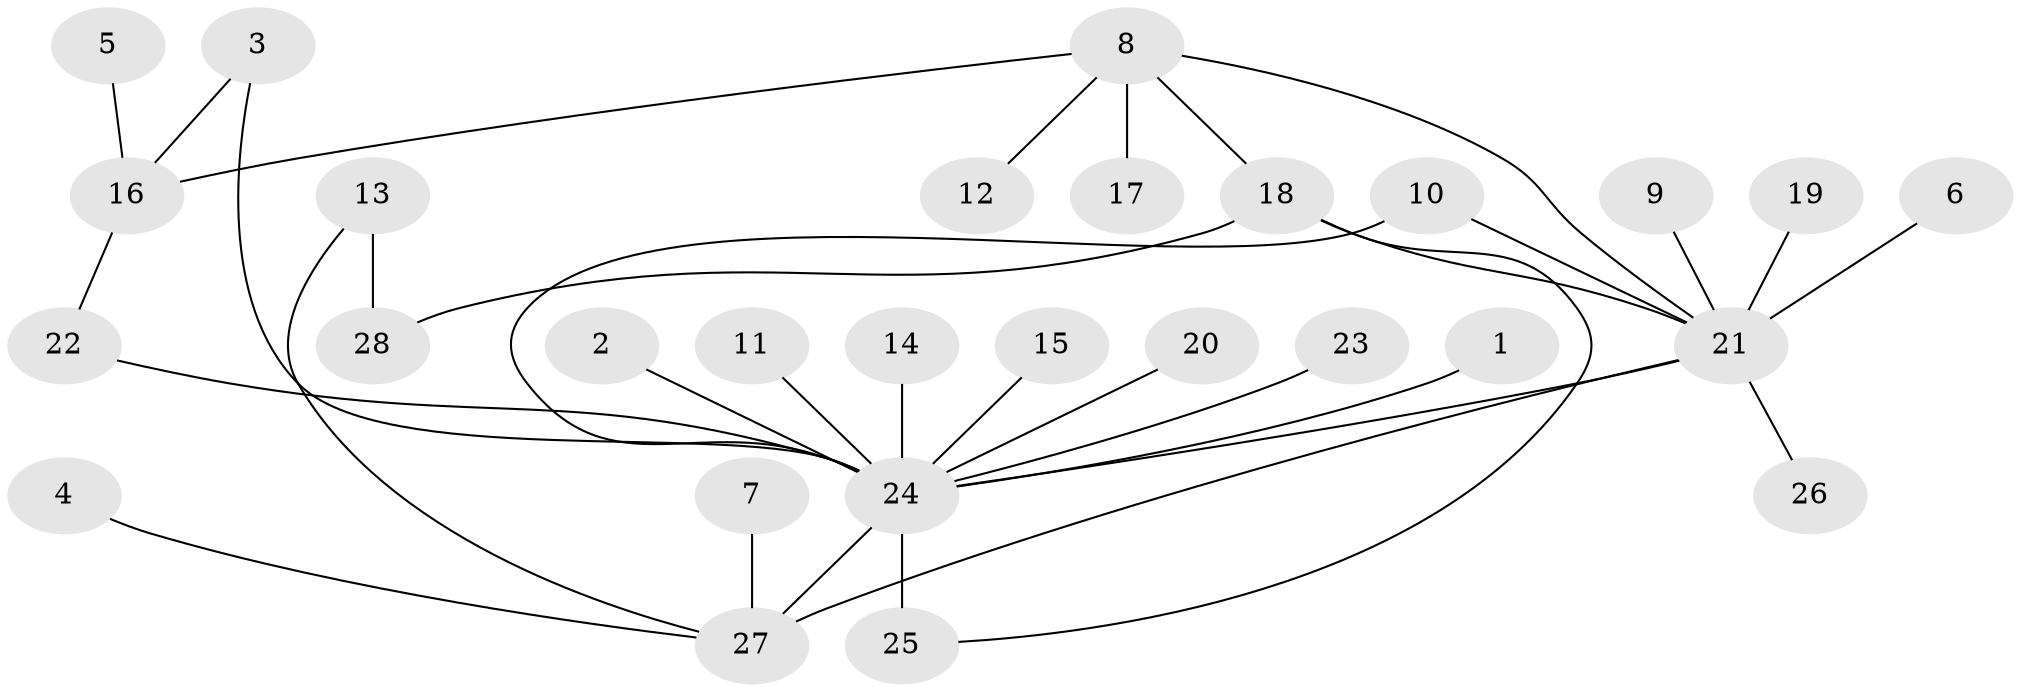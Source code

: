 // original degree distribution, {13: 0.01098901098901099, 9: 0.02197802197802198, 19: 0.01098901098901099, 6: 0.01098901098901099, 1: 0.5824175824175825, 2: 0.21978021978021978, 8: 0.01098901098901099, 3: 0.07692307692307693, 4: 0.054945054945054944}
// Generated by graph-tools (version 1.1) at 2025/36/03/04/25 23:36:56]
// undirected, 28 vertices, 34 edges
graph export_dot {
  node [color=gray90,style=filled];
  1;
  2;
  3;
  4;
  5;
  6;
  7;
  8;
  9;
  10;
  11;
  12;
  13;
  14;
  15;
  16;
  17;
  18;
  19;
  20;
  21;
  22;
  23;
  24;
  25;
  26;
  27;
  28;
  1 -- 24 [weight=1.0];
  2 -- 24 [weight=1.0];
  3 -- 16 [weight=1.0];
  3 -- 24 [weight=1.0];
  4 -- 27 [weight=1.0];
  5 -- 16 [weight=1.0];
  6 -- 21 [weight=1.0];
  7 -- 27 [weight=1.0];
  8 -- 12 [weight=1.0];
  8 -- 16 [weight=1.0];
  8 -- 17 [weight=1.0];
  8 -- 18 [weight=1.0];
  8 -- 21 [weight=1.0];
  9 -- 21 [weight=1.0];
  10 -- 21 [weight=1.0];
  10 -- 24 [weight=1.0];
  11 -- 24 [weight=1.0];
  13 -- 27 [weight=1.0];
  13 -- 28 [weight=1.0];
  14 -- 24 [weight=1.0];
  15 -- 24 [weight=1.0];
  16 -- 22 [weight=1.0];
  18 -- 21 [weight=1.0];
  18 -- 25 [weight=1.0];
  18 -- 28 [weight=1.0];
  19 -- 21 [weight=1.0];
  20 -- 24 [weight=1.0];
  21 -- 24 [weight=1.0];
  21 -- 26 [weight=1.0];
  21 -- 27 [weight=1.0];
  22 -- 24 [weight=1.0];
  23 -- 24 [weight=1.0];
  24 -- 25 [weight=2.0];
  24 -- 27 [weight=2.0];
}
